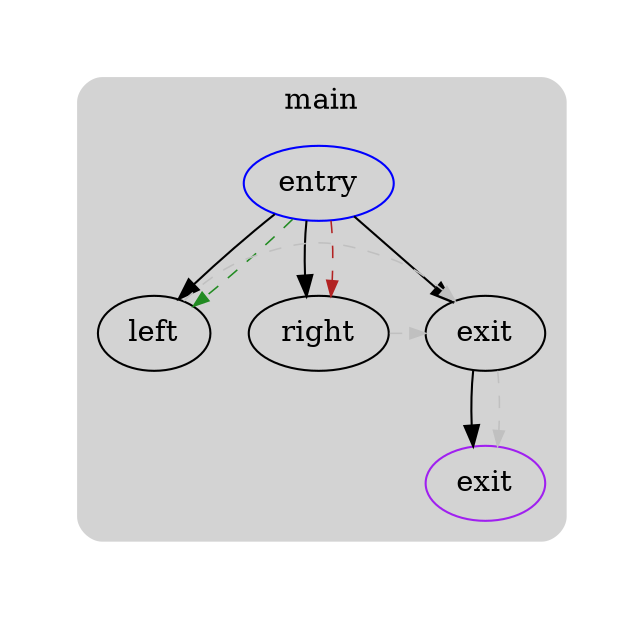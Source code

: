 digraph G {
  compound=true
  subgraph cluster_ {
    peripheries=0
    margin=10
    subgraph cluster_0_wrapper {
      peripheries=0
      margin=15
      subgraph cluster_0 {
        label="main"
        color=darkgray
        style=rounded
        bgcolor=lightgray
        margin=10
        cluster_0_0[label="entry",shape=oval,color=blue,rank=source]
        cluster_0_1[label="left",shape=oval]
        cluster_0_2[label="right",shape=oval]
        cluster_0_3[label="exit",shape=oval]
        cluster_0_exit[label=exit,color=purple,rank=sink]
        cluster_0_0 -> cluster_0_1 [color=black]
        cluster_0_0 -> cluster_0_2 [color=black]
        cluster_0_0 -> cluster_0_3 [color=black]
        cluster_0_3 -> cluster_0_exit [color=black]
        cluster_0_0 -> cluster_0_1 [color=forestgreen,style=dashed,constraint=false,penwidth=0.75,arrowsize=0.75]
        cluster_0_0 -> cluster_0_2 [color=firebrick,style=dashed,constraint=false,penwidth=0.75,arrowsize=0.75]
        cluster_0_1 -> cluster_0_3 [color=gray,style=dashed,constraint=false,penwidth=0.75,arrowsize=0.75]
        cluster_0_2 -> cluster_0_3 [color=gray,style=dashed,constraint=false,penwidth=0.75,arrowsize=0.75]
        cluster_0_3 -> cluster_0_exit [color=gray,style=dashed,constraint=false,penwidth=0.75,arrowsize=0.75]
      }
    }
  }
}
